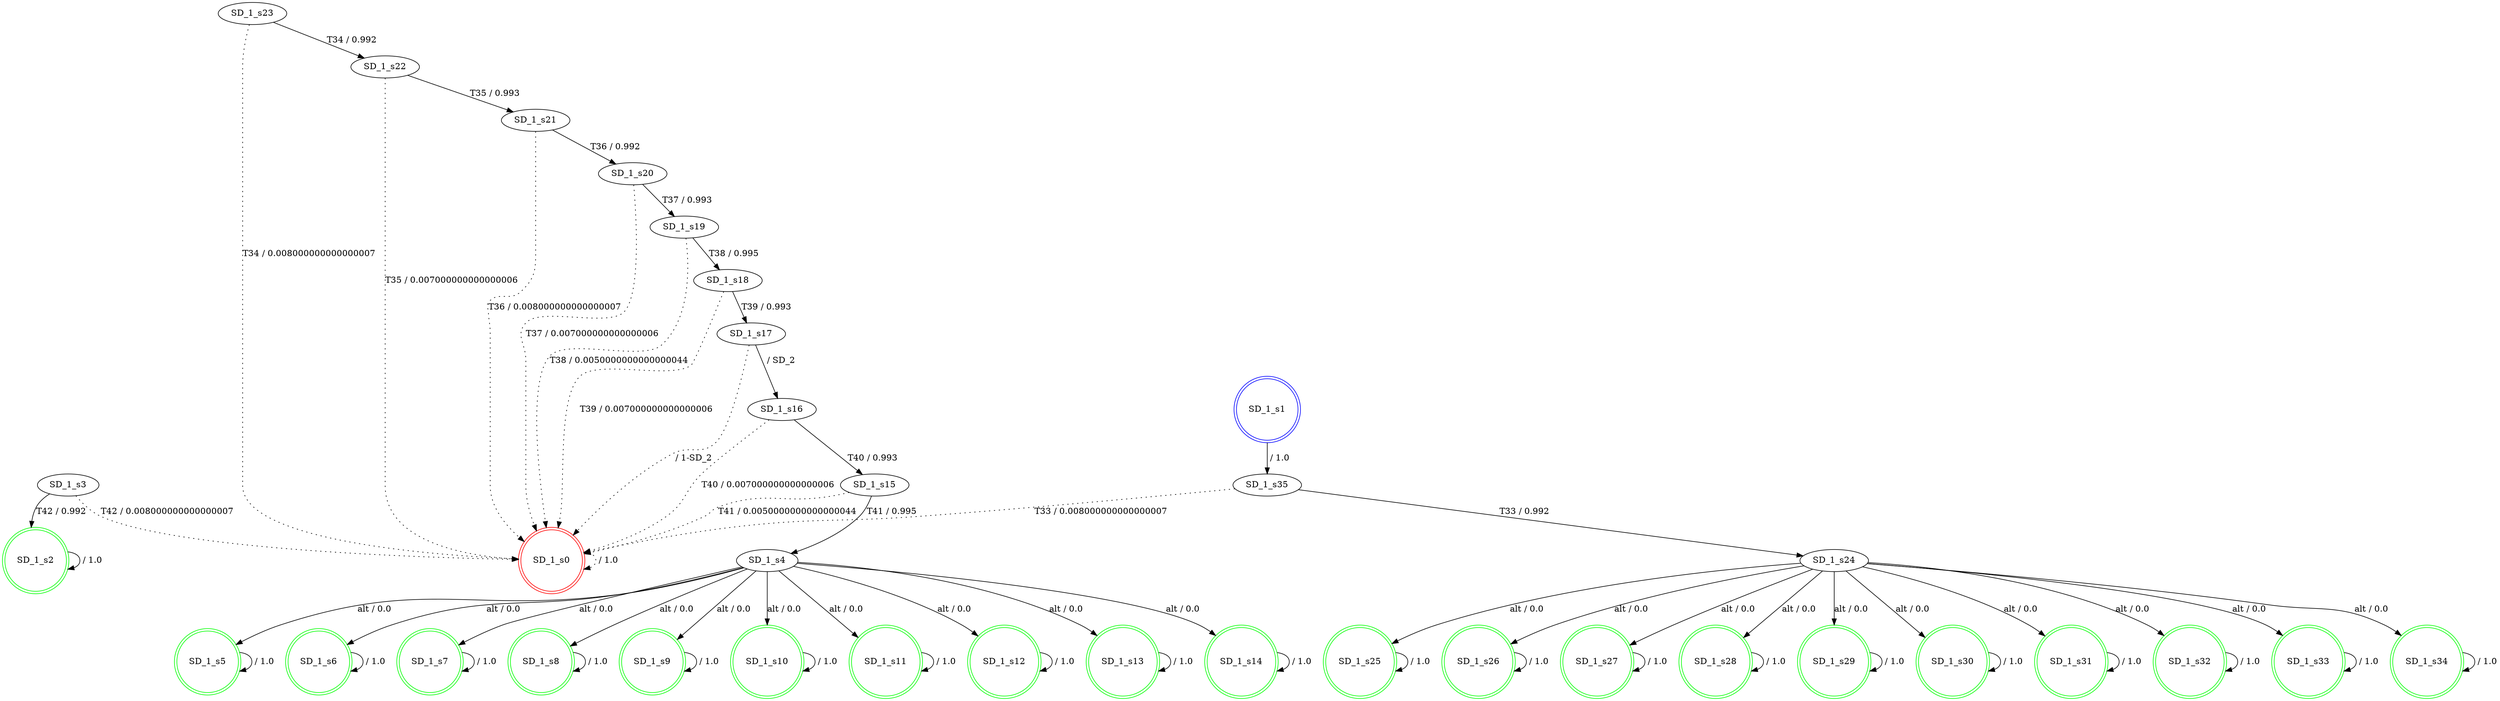 digraph graphname {
SD_1_s0 [label="SD_1_s0",color=red,shape=doublecircle ];
SD_1_s1 [label="SD_1_s1",color=blue,shape=doublecircle ];
SD_1_s2 [label="SD_1_s2",color=green,shape=doublecircle ];
SD_1_s3 [label="SD_1_s3" ];
SD_1_s4 [label="SD_1_s4" ];
SD_1_s5 [label="SD_1_s5",color=green,shape=doublecircle ];
SD_1_s6 [label="SD_1_s6",color=green,shape=doublecircle ];
SD_1_s7 [label="SD_1_s7",color=green,shape=doublecircle ];
SD_1_s8 [label="SD_1_s8",color=green,shape=doublecircle ];
SD_1_s9 [label="SD_1_s9",color=green,shape=doublecircle ];
SD_1_s10 [label="SD_1_s10",color=green,shape=doublecircle ];
SD_1_s11 [label="SD_1_s11",color=green,shape=doublecircle ];
SD_1_s12 [label="SD_1_s12",color=green,shape=doublecircle ];
SD_1_s13 [label="SD_1_s13",color=green,shape=doublecircle ];
SD_1_s14 [label="SD_1_s14",color=green,shape=doublecircle ];
SD_1_s15 [label="SD_1_s15" ];
SD_1_s16 [label="SD_1_s16" ];
SD_1_s17 [label="SD_1_s17" ];
SD_1_s18 [label="SD_1_s18" ];
SD_1_s19 [label="SD_1_s19" ];
SD_1_s20 [label="SD_1_s20" ];
SD_1_s21 [label="SD_1_s21" ];
SD_1_s22 [label="SD_1_s22" ];
SD_1_s23 [label="SD_1_s23" ];
SD_1_s24 [label="SD_1_s24" ];
SD_1_s25 [label="SD_1_s25",color=green,shape=doublecircle ];
SD_1_s26 [label="SD_1_s26",color=green,shape=doublecircle ];
SD_1_s27 [label="SD_1_s27",color=green,shape=doublecircle ];
SD_1_s28 [label="SD_1_s28",color=green,shape=doublecircle ];
SD_1_s29 [label="SD_1_s29",color=green,shape=doublecircle ];
SD_1_s30 [label="SD_1_s30",color=green,shape=doublecircle ];
SD_1_s31 [label="SD_1_s31",color=green,shape=doublecircle ];
SD_1_s32 [label="SD_1_s32",color=green,shape=doublecircle ];
SD_1_s33 [label="SD_1_s33",color=green,shape=doublecircle ];
SD_1_s34 [label="SD_1_s34",color=green,shape=doublecircle ];
SD_1_s35 [label="SD_1_s35" ];
SD_1_s0 -> SD_1_s0 [label=" / 1.0", style=dotted];
SD_1_s1 -> SD_1_s35 [label=" / 1.0"];
SD_1_s2 -> SD_1_s2 [label=" / 1.0"];
SD_1_s3 -> SD_1_s2 [label="T42 / 0.992"];
SD_1_s3 -> SD_1_s0 [label="T42 / 0.008000000000000007", style=dotted];
SD_1_s4 -> SD_1_s5 [label="alt / 0.0"];
SD_1_s4 -> SD_1_s6 [label="alt / 0.0"];
SD_1_s4 -> SD_1_s7 [label="alt / 0.0"];
SD_1_s4 -> SD_1_s8 [label="alt / 0.0"];
SD_1_s4 -> SD_1_s9 [label="alt / 0.0"];
SD_1_s4 -> SD_1_s10 [label="alt / 0.0"];
SD_1_s4 -> SD_1_s11 [label="alt / 0.0"];
SD_1_s4 -> SD_1_s12 [label="alt / 0.0"];
SD_1_s4 -> SD_1_s13 [label="alt / 0.0"];
SD_1_s4 -> SD_1_s14 [label="alt / 0.0"];
SD_1_s5 -> SD_1_s5 [label=" / 1.0"];
SD_1_s6 -> SD_1_s6 [label=" / 1.0"];
SD_1_s7 -> SD_1_s7 [label=" / 1.0"];
SD_1_s8 -> SD_1_s8 [label=" / 1.0"];
SD_1_s9 -> SD_1_s9 [label=" / 1.0"];
SD_1_s10 -> SD_1_s10 [label=" / 1.0"];
SD_1_s11 -> SD_1_s11 [label=" / 1.0"];
SD_1_s12 -> SD_1_s12 [label=" / 1.0"];
SD_1_s13 -> SD_1_s13 [label=" / 1.0"];
SD_1_s14 -> SD_1_s14 [label=" / 1.0"];
SD_1_s15 -> SD_1_s4 [label="T41 / 0.995"];
SD_1_s15 -> SD_1_s0 [label="T41 / 0.0050000000000000044", style=dotted];
SD_1_s16 -> SD_1_s15 [label="T40 / 0.993"];
SD_1_s16 -> SD_1_s0 [label="T40 / 0.007000000000000006", style=dotted];
SD_1_s17 -> SD_1_s16 [label=" / SD_2"];
SD_1_s17 -> SD_1_s0 [label=" / 1-SD_2", style=dotted];
SD_1_s18 -> SD_1_s17 [label="T39 / 0.993"];
SD_1_s18 -> SD_1_s0 [label="T39 / 0.007000000000000006", style=dotted];
SD_1_s19 -> SD_1_s18 [label="T38 / 0.995"];
SD_1_s19 -> SD_1_s0 [label="T38 / 0.0050000000000000044", style=dotted];
SD_1_s20 -> SD_1_s19 [label="T37 / 0.993"];
SD_1_s20 -> SD_1_s0 [label="T37 / 0.007000000000000006", style=dotted];
SD_1_s21 -> SD_1_s20 [label="T36 / 0.992"];
SD_1_s21 -> SD_1_s0 [label="T36 / 0.008000000000000007", style=dotted];
SD_1_s22 -> SD_1_s21 [label="T35 / 0.993"];
SD_1_s22 -> SD_1_s0 [label="T35 / 0.007000000000000006", style=dotted];
SD_1_s23 -> SD_1_s22 [label="T34 / 0.992"];
SD_1_s23 -> SD_1_s0 [label="T34 / 0.008000000000000007", style=dotted];
SD_1_s24 -> SD_1_s25 [label="alt / 0.0"];
SD_1_s24 -> SD_1_s26 [label="alt / 0.0"];
SD_1_s24 -> SD_1_s27 [label="alt / 0.0"];
SD_1_s24 -> SD_1_s28 [label="alt / 0.0"];
SD_1_s24 -> SD_1_s29 [label="alt / 0.0"];
SD_1_s24 -> SD_1_s30 [label="alt / 0.0"];
SD_1_s24 -> SD_1_s31 [label="alt / 0.0"];
SD_1_s24 -> SD_1_s32 [label="alt / 0.0"];
SD_1_s24 -> SD_1_s33 [label="alt / 0.0"];
SD_1_s24 -> SD_1_s34 [label="alt / 0.0"];
SD_1_s25 -> SD_1_s25 [label=" / 1.0"];
SD_1_s26 -> SD_1_s26 [label=" / 1.0"];
SD_1_s27 -> SD_1_s27 [label=" / 1.0"];
SD_1_s28 -> SD_1_s28 [label=" / 1.0"];
SD_1_s29 -> SD_1_s29 [label=" / 1.0"];
SD_1_s30 -> SD_1_s30 [label=" / 1.0"];
SD_1_s31 -> SD_1_s31 [label=" / 1.0"];
SD_1_s32 -> SD_1_s32 [label=" / 1.0"];
SD_1_s33 -> SD_1_s33 [label=" / 1.0"];
SD_1_s34 -> SD_1_s34 [label=" / 1.0"];
SD_1_s35 -> SD_1_s24 [label="T33 / 0.992"];
SD_1_s35 -> SD_1_s0 [label="T33 / 0.008000000000000007", style=dotted];
}